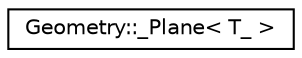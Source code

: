 digraph "Graphical Class Hierarchy"
{
  edge [fontname="Helvetica",fontsize="10",labelfontname="Helvetica",labelfontsize="10"];
  node [fontname="Helvetica",fontsize="10",shape=record];
  rankdir="LR";
  Node1 [label="Geometry::_Plane\< T_ \>",height=0.2,width=0.4,color="black", fillcolor="white", style="filled",URL="$classGeometry_1_1__Plane.html"];
}
